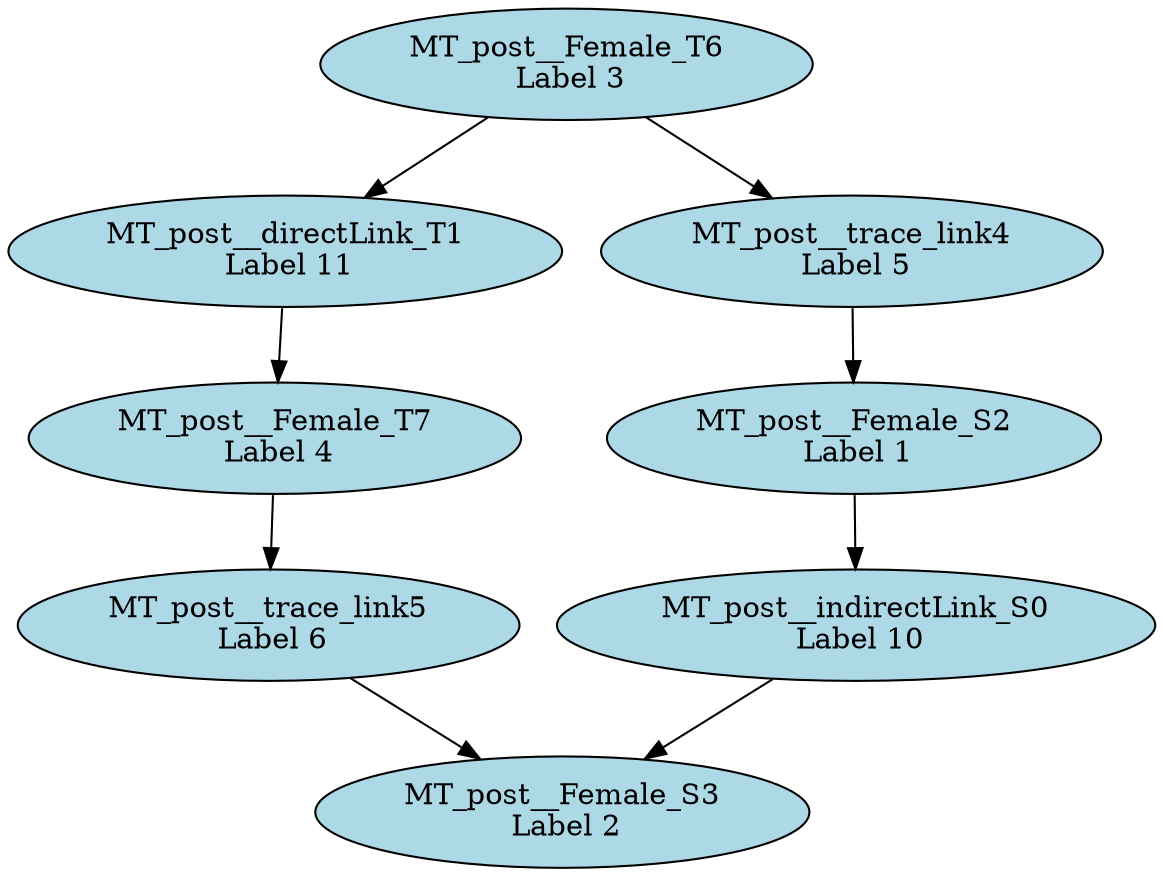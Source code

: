 digraph matchPattern_rewriter_HFF2FF {
"MT_post__indirectLink_S0\n Label 10" [style=filled, fillcolor=lightblue];
"MT_post__directLink_T1\n Label 11" [style=filled, fillcolor=lightblue];
"MT_post__Female_S2\n Label 1" [style=filled, fillcolor=lightblue];
"MT_post__Female_S3\n Label 2" [style=filled, fillcolor=lightblue];
"MT_post__trace_link4\n Label 5" [style=filled, fillcolor=lightblue];
"MT_post__trace_link5\n Label 6" [style=filled, fillcolor=lightblue];
"MT_post__Female_T6\n Label 3" [style=filled, fillcolor=lightblue];
"MT_post__Female_T7\n Label 4" [style=filled, fillcolor=lightblue];
"MT_post__trace_link4\n Label 5" -> "MT_post__Female_S2\n Label 1";
"MT_post__Female_S2\n Label 1" -> "MT_post__indirectLink_S0\n Label 10";
"MT_post__indirectLink_S0\n Label 10" -> "MT_post__Female_S3\n Label 2";
"MT_post__trace_link5\n Label 6" -> "MT_post__Female_S3\n Label 2";
"MT_post__Female_T6\n Label 3" -> "MT_post__trace_link4\n Label 5";
"MT_post__Female_T7\n Label 4" -> "MT_post__trace_link5\n Label 6";
"MT_post__Female_T6\n Label 3" -> "MT_post__directLink_T1\n Label 11";
"MT_post__directLink_T1\n Label 11" -> "MT_post__Female_T7\n Label 4";
}
